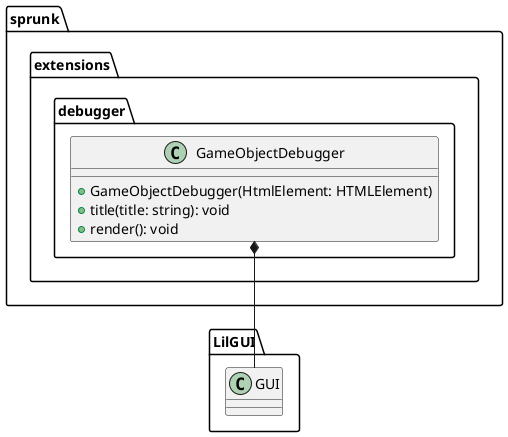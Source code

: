 @startuml Debugger

package sprunk.extensions.debugger {
    class GameObjectDebugger {
        + GameObjectDebugger(HtmlElement: HTMLElement)
        + title(title: string): void
        + render(): void
    }
}

package "LilGUI" {
    class GUI
}

GameObjectDebugger *-- GUI

@enduml

